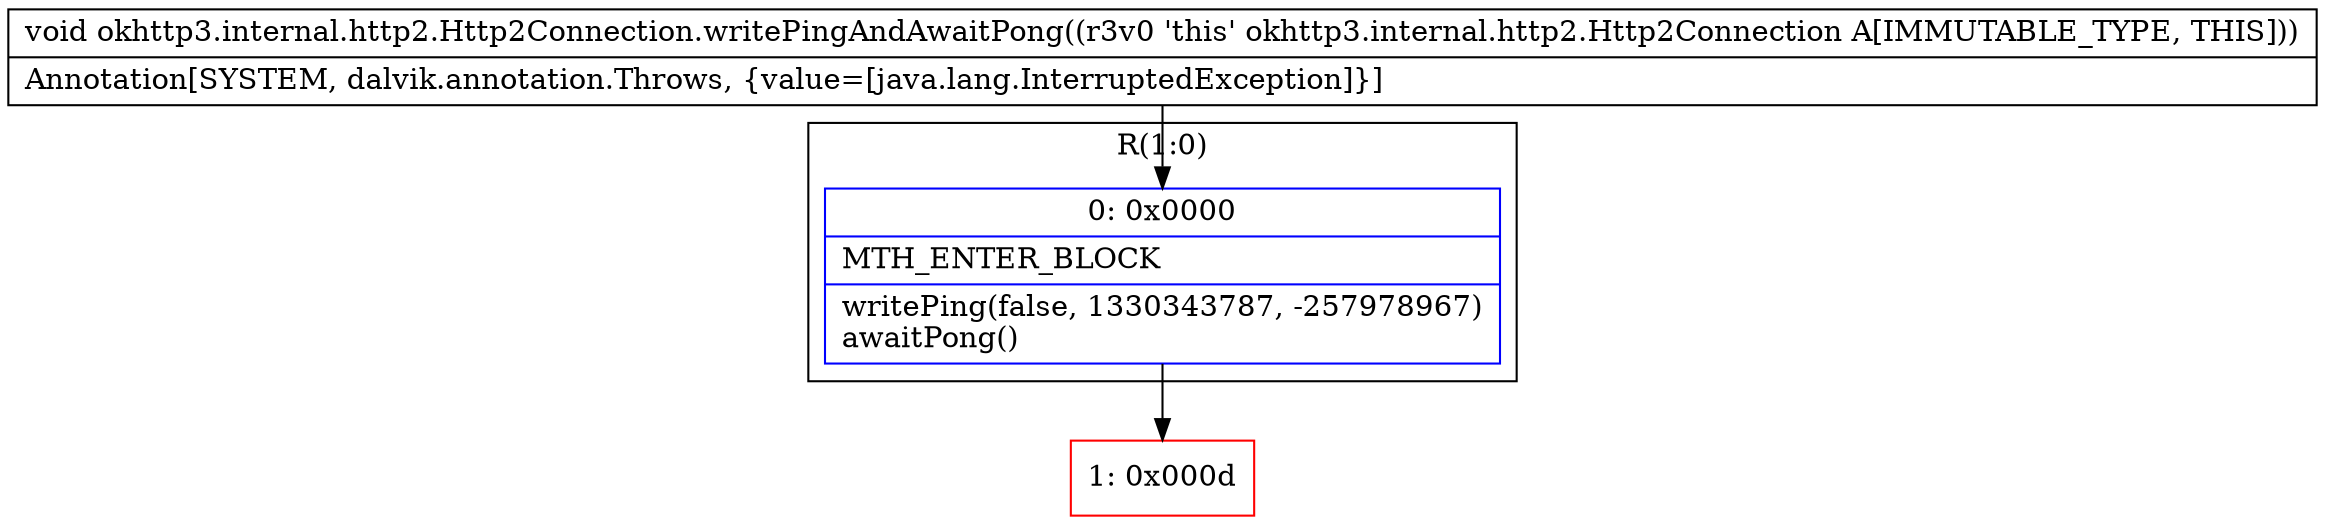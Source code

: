 digraph "CFG forokhttp3.internal.http2.Http2Connection.writePingAndAwaitPong()V" {
subgraph cluster_Region_1776096740 {
label = "R(1:0)";
node [shape=record,color=blue];
Node_0 [shape=record,label="{0\:\ 0x0000|MTH_ENTER_BLOCK\l|writePing(false, 1330343787, \-257978967)\lawaitPong()\l}"];
}
Node_1 [shape=record,color=red,label="{1\:\ 0x000d}"];
MethodNode[shape=record,label="{void okhttp3.internal.http2.Http2Connection.writePingAndAwaitPong((r3v0 'this' okhttp3.internal.http2.Http2Connection A[IMMUTABLE_TYPE, THIS]))  | Annotation[SYSTEM, dalvik.annotation.Throws, \{value=[java.lang.InterruptedException]\}]\l}"];
MethodNode -> Node_0;
Node_0 -> Node_1;
}

